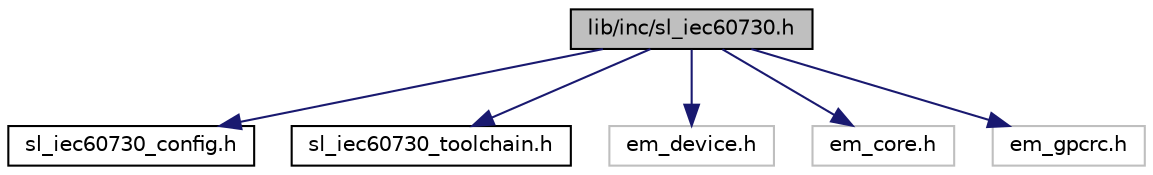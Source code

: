 digraph "lib/inc/sl_iec60730.h"
{
 // LATEX_PDF_SIZE
  edge [fontname="Helvetica",fontsize="10",labelfontname="Helvetica",labelfontsize="10"];
  node [fontname="Helvetica",fontsize="10",shape=record];
  Node1 [label="lib/inc/sl_iec60730.h",height=0.2,width=0.4,color="black", fillcolor="grey75", style="filled", fontcolor="black",tooltip="Library definitions."];
  Node1 -> Node2 [color="midnightblue",fontsize="10",style="solid",fontname="Helvetica"];
  Node2 [label="sl_iec60730_config.h",height=0.2,width=0.4,color="black", fillcolor="white", style="filled",URL="$sl__iec60730__config_8h.html",tooltip="Library definitions."];
  Node1 -> Node3 [color="midnightblue",fontsize="10",style="solid",fontname="Helvetica"];
  Node3 [label="sl_iec60730_toolchain.h",height=0.2,width=0.4,color="black", fillcolor="white", style="filled",URL="$sl__iec60730__toolchain_8h.html",tooltip="Compiler abstraction."];
  Node1 -> Node4 [color="midnightblue",fontsize="10",style="solid",fontname="Helvetica"];
  Node4 [label="em_device.h",height=0.2,width=0.4,color="grey75", fillcolor="white", style="filled",tooltip=" "];
  Node1 -> Node5 [color="midnightblue",fontsize="10",style="solid",fontname="Helvetica"];
  Node5 [label="em_core.h",height=0.2,width=0.4,color="grey75", fillcolor="white", style="filled",tooltip=" "];
  Node1 -> Node6 [color="midnightblue",fontsize="10",style="solid",fontname="Helvetica"];
  Node6 [label="em_gpcrc.h",height=0.2,width=0.4,color="grey75", fillcolor="white", style="filled",tooltip=" "];
}
